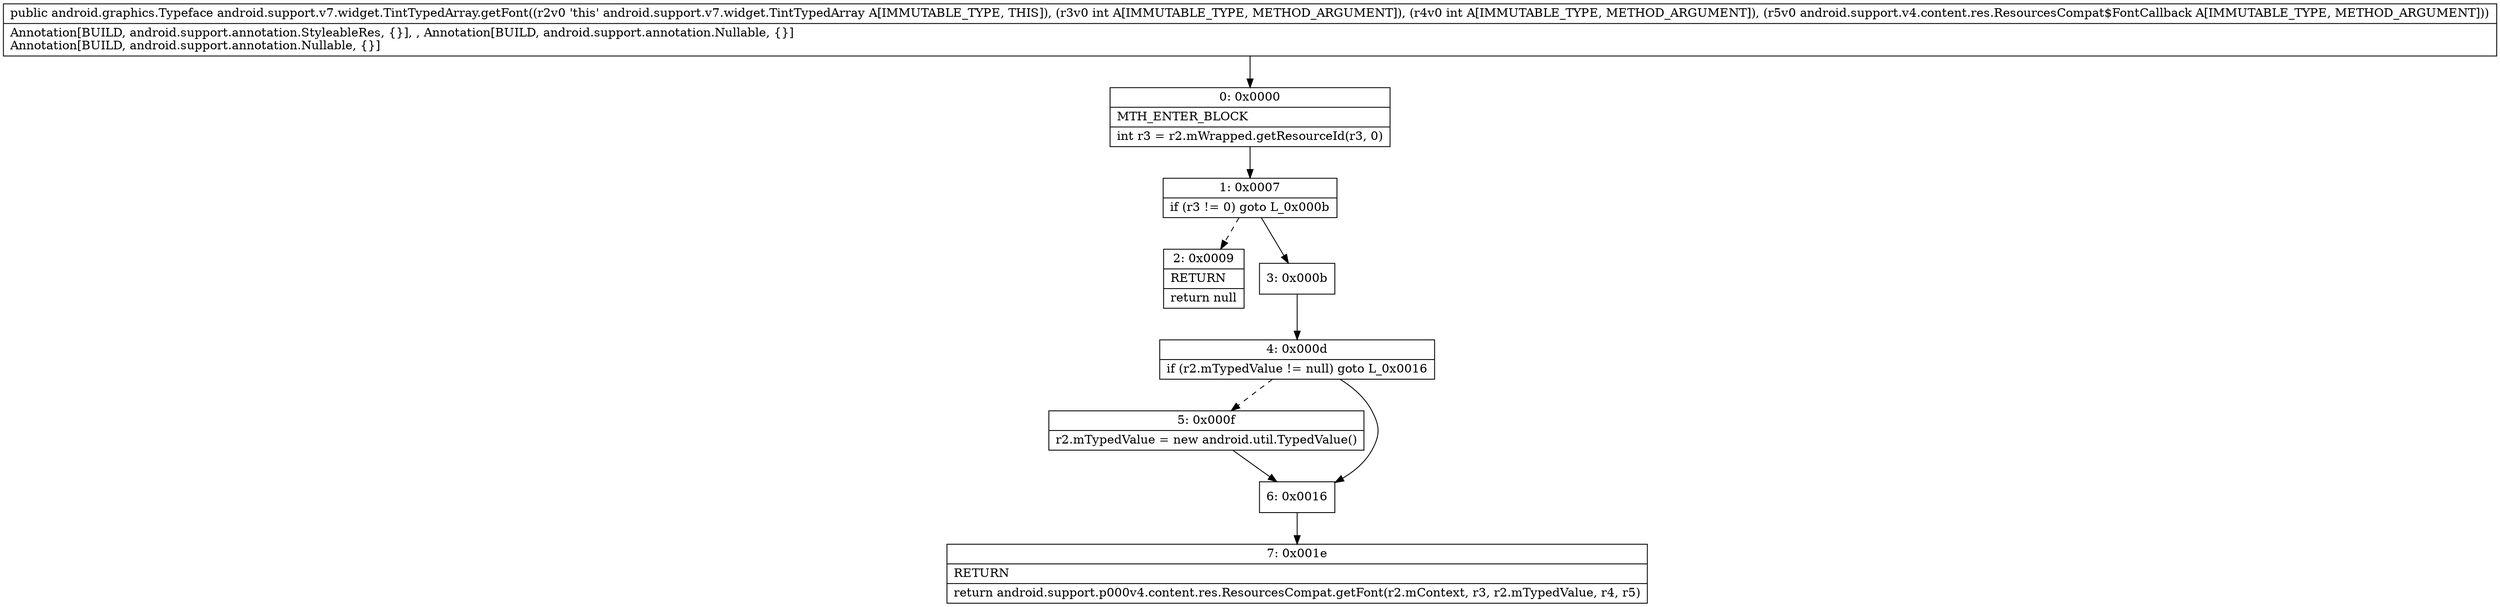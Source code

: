 digraph "CFG forandroid.support.v7.widget.TintTypedArray.getFont(IILandroid\/support\/v4\/content\/res\/ResourcesCompat$FontCallback;)Landroid\/graphics\/Typeface;" {
Node_0 [shape=record,label="{0\:\ 0x0000|MTH_ENTER_BLOCK\l|int r3 = r2.mWrapped.getResourceId(r3, 0)\l}"];
Node_1 [shape=record,label="{1\:\ 0x0007|if (r3 != 0) goto L_0x000b\l}"];
Node_2 [shape=record,label="{2\:\ 0x0009|RETURN\l|return null\l}"];
Node_3 [shape=record,label="{3\:\ 0x000b}"];
Node_4 [shape=record,label="{4\:\ 0x000d|if (r2.mTypedValue != null) goto L_0x0016\l}"];
Node_5 [shape=record,label="{5\:\ 0x000f|r2.mTypedValue = new android.util.TypedValue()\l}"];
Node_6 [shape=record,label="{6\:\ 0x0016}"];
Node_7 [shape=record,label="{7\:\ 0x001e|RETURN\l|return android.support.p000v4.content.res.ResourcesCompat.getFont(r2.mContext, r3, r2.mTypedValue, r4, r5)\l}"];
MethodNode[shape=record,label="{public android.graphics.Typeface android.support.v7.widget.TintTypedArray.getFont((r2v0 'this' android.support.v7.widget.TintTypedArray A[IMMUTABLE_TYPE, THIS]), (r3v0 int A[IMMUTABLE_TYPE, METHOD_ARGUMENT]), (r4v0 int A[IMMUTABLE_TYPE, METHOD_ARGUMENT]), (r5v0 android.support.v4.content.res.ResourcesCompat$FontCallback A[IMMUTABLE_TYPE, METHOD_ARGUMENT]))  | Annotation[BUILD, android.support.annotation.StyleableRes, \{\}], , Annotation[BUILD, android.support.annotation.Nullable, \{\}]\lAnnotation[BUILD, android.support.annotation.Nullable, \{\}]\l}"];
MethodNode -> Node_0;
Node_0 -> Node_1;
Node_1 -> Node_2[style=dashed];
Node_1 -> Node_3;
Node_3 -> Node_4;
Node_4 -> Node_5[style=dashed];
Node_4 -> Node_6;
Node_5 -> Node_6;
Node_6 -> Node_7;
}

